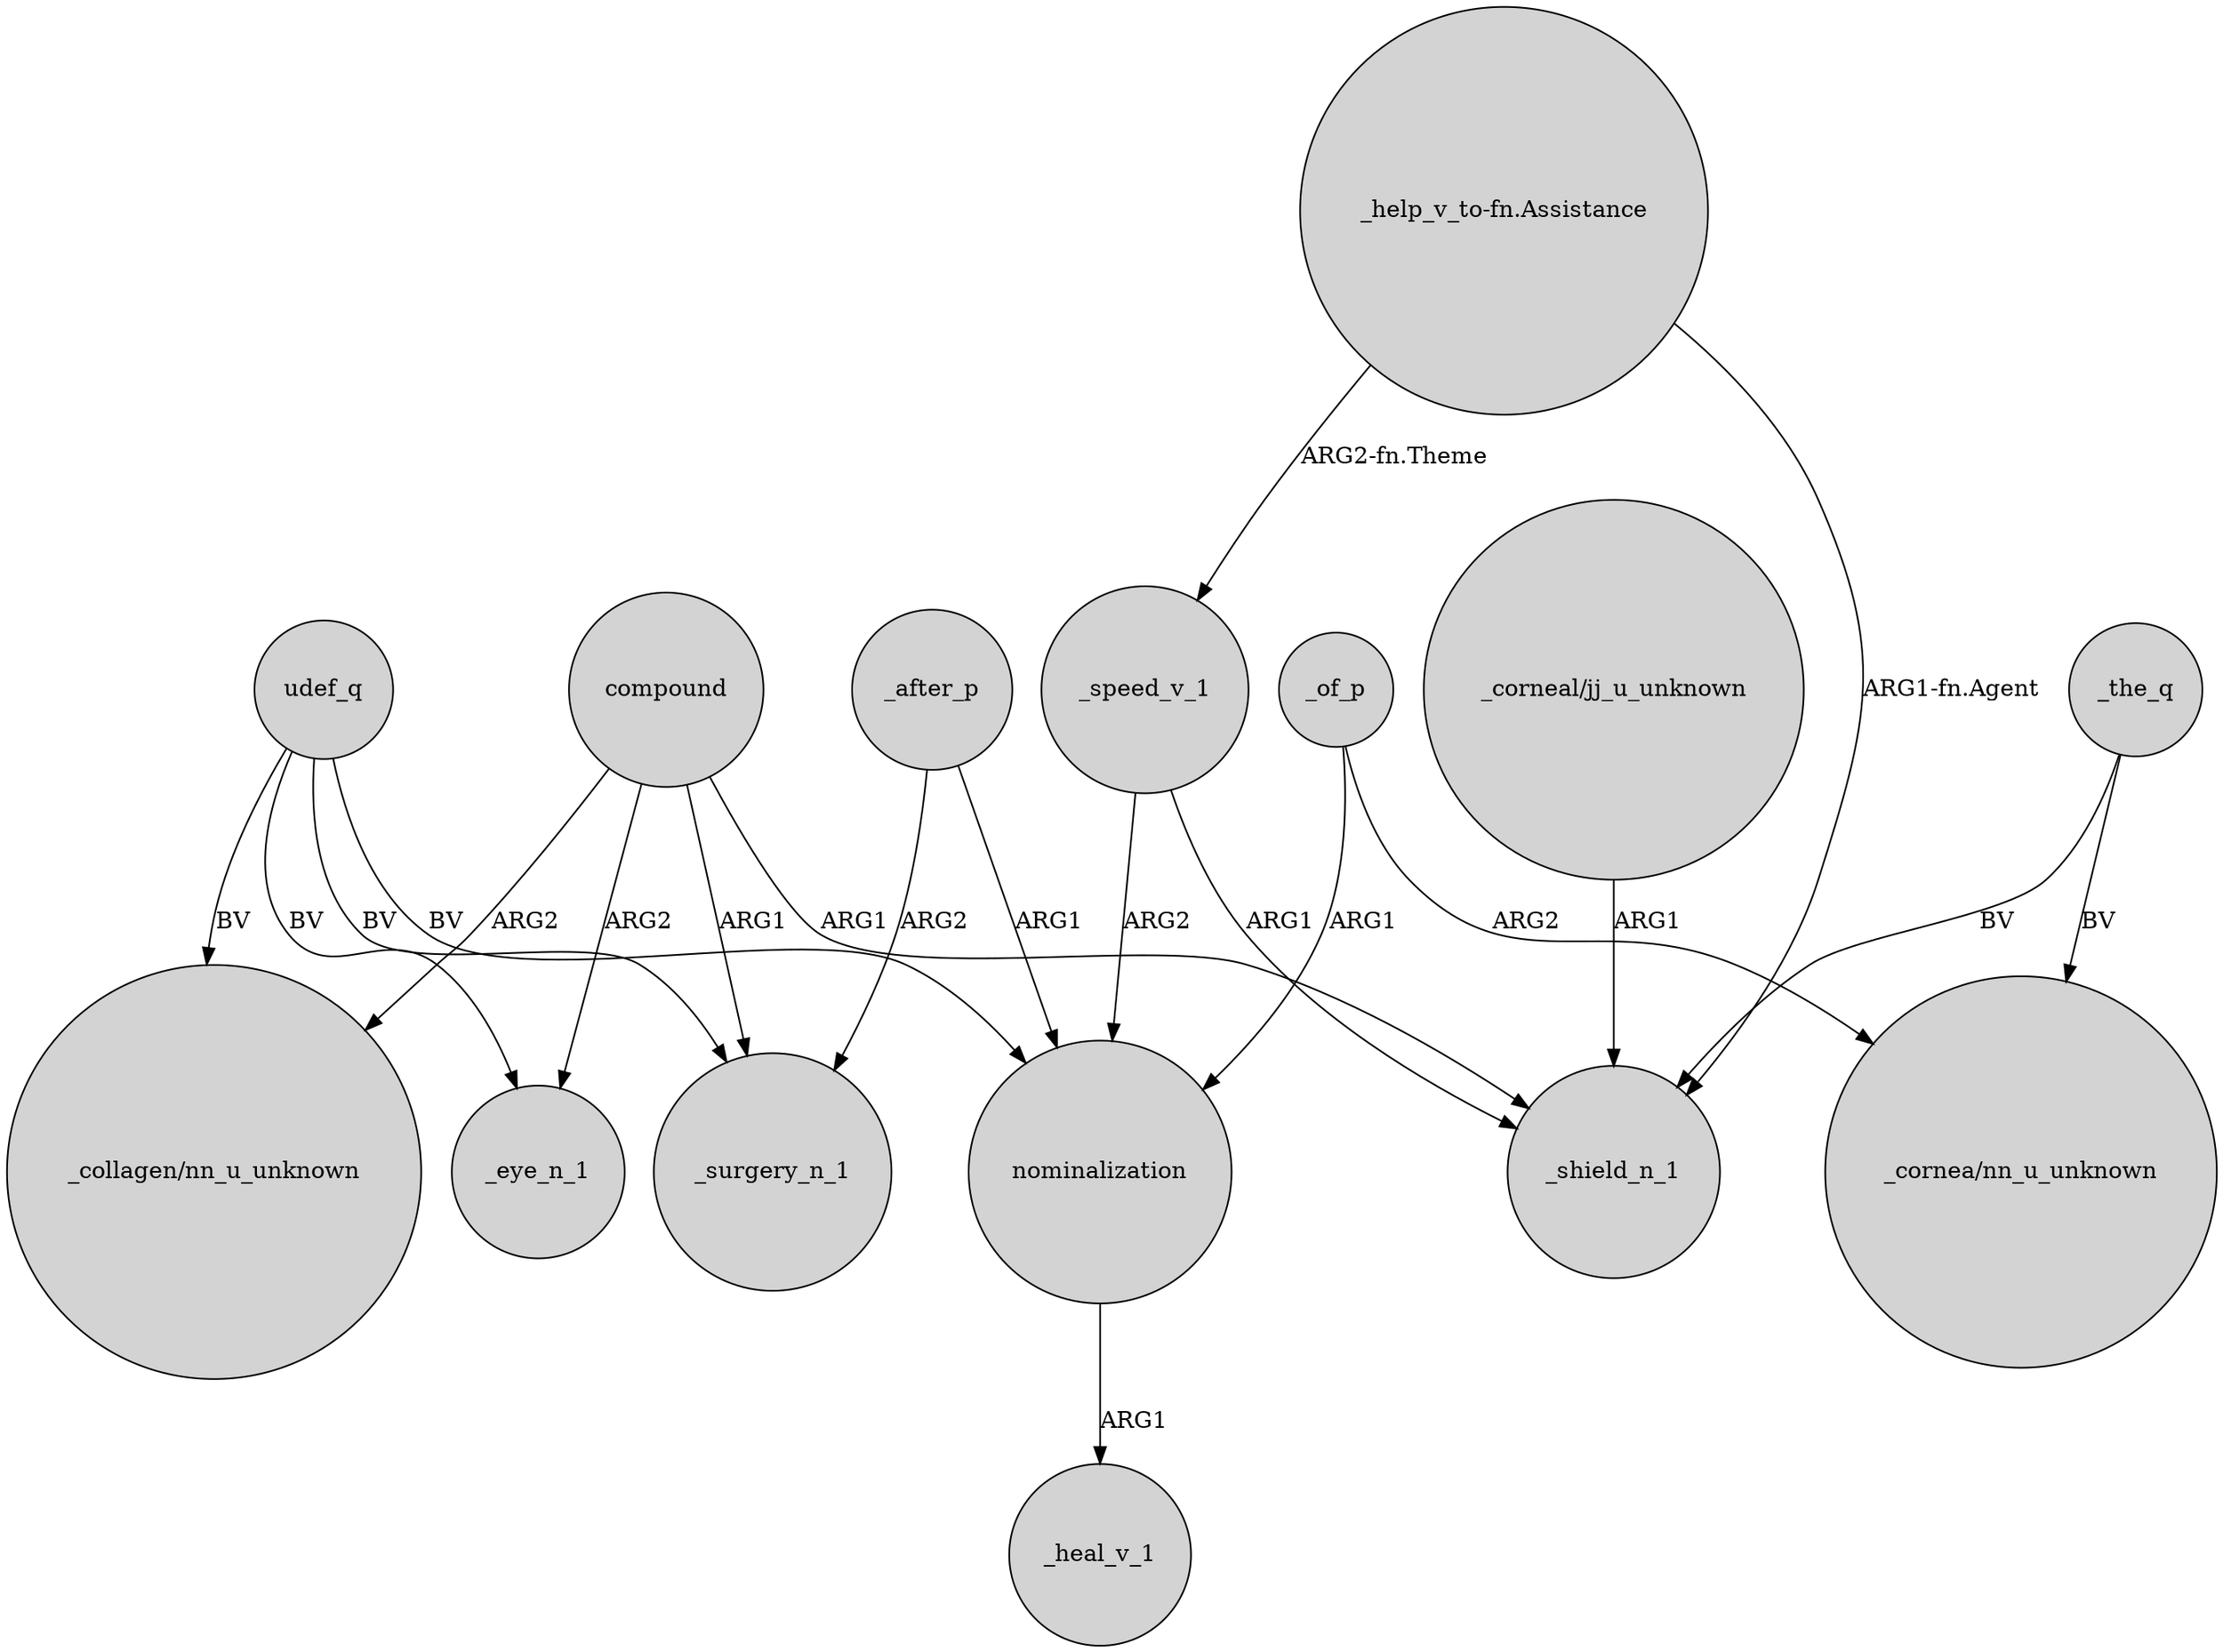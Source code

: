 digraph {
	node [shape=circle style=filled]
	compound -> _surgery_n_1 [label=ARG1]
	compound -> "_collagen/nn_u_unknown" [label=ARG2]
	_speed_v_1 -> _shield_n_1 [label=ARG1]
	udef_q -> _surgery_n_1 [label=BV]
	"_help_v_to-fn.Assistance" -> _speed_v_1 [label="ARG2-fn.Theme"]
	"_corneal/jj_u_unknown" -> _shield_n_1 [label=ARG1]
	_after_p -> nominalization [label=ARG1]
	_of_p -> nominalization [label=ARG1]
	_of_p -> "_cornea/nn_u_unknown" [label=ARG2]
	compound -> _eye_n_1 [label=ARG2]
	udef_q -> _eye_n_1 [label=BV]
	"_help_v_to-fn.Assistance" -> _shield_n_1 [label="ARG1-fn.Agent"]
	nominalization -> _heal_v_1 [label=ARG1]
	udef_q -> "_collagen/nn_u_unknown" [label=BV]
	_speed_v_1 -> nominalization [label=ARG2]
	_the_q -> "_cornea/nn_u_unknown" [label=BV]
	udef_q -> nominalization [label=BV]
	_the_q -> _shield_n_1 [label=BV]
	compound -> _shield_n_1 [label=ARG1]
	_after_p -> _surgery_n_1 [label=ARG2]
}
